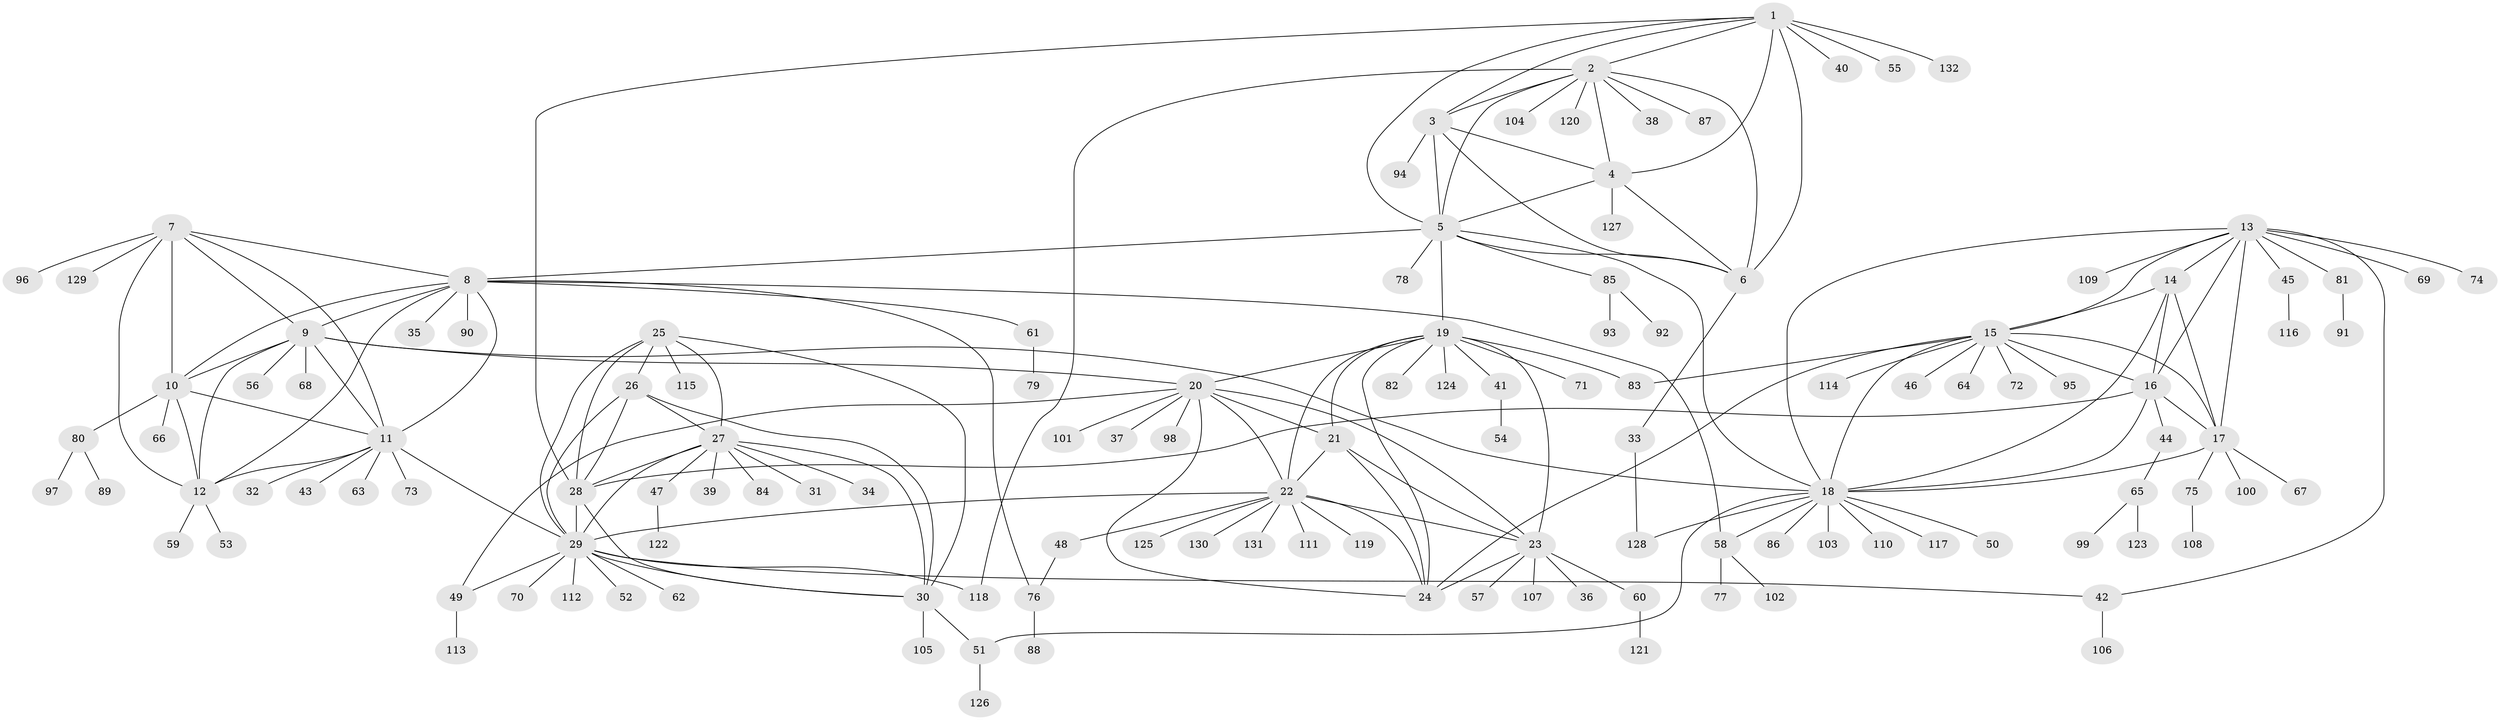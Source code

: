 // Generated by graph-tools (version 1.1) at 2025/37/03/09/25 02:37:29]
// undirected, 132 vertices, 195 edges
graph export_dot {
graph [start="1"]
  node [color=gray90,style=filled];
  1;
  2;
  3;
  4;
  5;
  6;
  7;
  8;
  9;
  10;
  11;
  12;
  13;
  14;
  15;
  16;
  17;
  18;
  19;
  20;
  21;
  22;
  23;
  24;
  25;
  26;
  27;
  28;
  29;
  30;
  31;
  32;
  33;
  34;
  35;
  36;
  37;
  38;
  39;
  40;
  41;
  42;
  43;
  44;
  45;
  46;
  47;
  48;
  49;
  50;
  51;
  52;
  53;
  54;
  55;
  56;
  57;
  58;
  59;
  60;
  61;
  62;
  63;
  64;
  65;
  66;
  67;
  68;
  69;
  70;
  71;
  72;
  73;
  74;
  75;
  76;
  77;
  78;
  79;
  80;
  81;
  82;
  83;
  84;
  85;
  86;
  87;
  88;
  89;
  90;
  91;
  92;
  93;
  94;
  95;
  96;
  97;
  98;
  99;
  100;
  101;
  102;
  103;
  104;
  105;
  106;
  107;
  108;
  109;
  110;
  111;
  112;
  113;
  114;
  115;
  116;
  117;
  118;
  119;
  120;
  121;
  122;
  123;
  124;
  125;
  126;
  127;
  128;
  129;
  130;
  131;
  132;
  1 -- 2;
  1 -- 3;
  1 -- 4;
  1 -- 5;
  1 -- 6;
  1 -- 28;
  1 -- 40;
  1 -- 55;
  1 -- 132;
  2 -- 3;
  2 -- 4;
  2 -- 5;
  2 -- 6;
  2 -- 38;
  2 -- 87;
  2 -- 104;
  2 -- 118;
  2 -- 120;
  3 -- 4;
  3 -- 5;
  3 -- 6;
  3 -- 94;
  4 -- 5;
  4 -- 6;
  4 -- 127;
  5 -- 6;
  5 -- 8;
  5 -- 18;
  5 -- 19;
  5 -- 78;
  5 -- 85;
  6 -- 33;
  7 -- 8;
  7 -- 9;
  7 -- 10;
  7 -- 11;
  7 -- 12;
  7 -- 96;
  7 -- 129;
  8 -- 9;
  8 -- 10;
  8 -- 11;
  8 -- 12;
  8 -- 35;
  8 -- 58;
  8 -- 61;
  8 -- 76;
  8 -- 90;
  9 -- 10;
  9 -- 11;
  9 -- 12;
  9 -- 18;
  9 -- 20;
  9 -- 56;
  9 -- 68;
  10 -- 11;
  10 -- 12;
  10 -- 66;
  10 -- 80;
  11 -- 12;
  11 -- 29;
  11 -- 32;
  11 -- 43;
  11 -- 63;
  11 -- 73;
  12 -- 53;
  12 -- 59;
  13 -- 14;
  13 -- 15;
  13 -- 16;
  13 -- 17;
  13 -- 18;
  13 -- 42;
  13 -- 45;
  13 -- 69;
  13 -- 74;
  13 -- 81;
  13 -- 109;
  14 -- 15;
  14 -- 16;
  14 -- 17;
  14 -- 18;
  15 -- 16;
  15 -- 17;
  15 -- 18;
  15 -- 24;
  15 -- 46;
  15 -- 64;
  15 -- 72;
  15 -- 83;
  15 -- 95;
  15 -- 114;
  16 -- 17;
  16 -- 18;
  16 -- 28;
  16 -- 44;
  17 -- 18;
  17 -- 67;
  17 -- 75;
  17 -- 100;
  18 -- 50;
  18 -- 51;
  18 -- 58;
  18 -- 86;
  18 -- 103;
  18 -- 110;
  18 -- 117;
  18 -- 128;
  19 -- 20;
  19 -- 21;
  19 -- 22;
  19 -- 23;
  19 -- 24;
  19 -- 41;
  19 -- 71;
  19 -- 82;
  19 -- 83;
  19 -- 124;
  20 -- 21;
  20 -- 22;
  20 -- 23;
  20 -- 24;
  20 -- 37;
  20 -- 49;
  20 -- 98;
  20 -- 101;
  21 -- 22;
  21 -- 23;
  21 -- 24;
  22 -- 23;
  22 -- 24;
  22 -- 29;
  22 -- 48;
  22 -- 111;
  22 -- 119;
  22 -- 125;
  22 -- 130;
  22 -- 131;
  23 -- 24;
  23 -- 36;
  23 -- 57;
  23 -- 60;
  23 -- 107;
  25 -- 26;
  25 -- 27;
  25 -- 28;
  25 -- 29;
  25 -- 30;
  25 -- 115;
  26 -- 27;
  26 -- 28;
  26 -- 29;
  26 -- 30;
  27 -- 28;
  27 -- 29;
  27 -- 30;
  27 -- 31;
  27 -- 34;
  27 -- 39;
  27 -- 47;
  27 -- 84;
  28 -- 29;
  28 -- 30;
  29 -- 30;
  29 -- 42;
  29 -- 49;
  29 -- 52;
  29 -- 62;
  29 -- 70;
  29 -- 112;
  29 -- 118;
  30 -- 51;
  30 -- 105;
  33 -- 128;
  41 -- 54;
  42 -- 106;
  44 -- 65;
  45 -- 116;
  47 -- 122;
  48 -- 76;
  49 -- 113;
  51 -- 126;
  58 -- 77;
  58 -- 102;
  60 -- 121;
  61 -- 79;
  65 -- 99;
  65 -- 123;
  75 -- 108;
  76 -- 88;
  80 -- 89;
  80 -- 97;
  81 -- 91;
  85 -- 92;
  85 -- 93;
}
